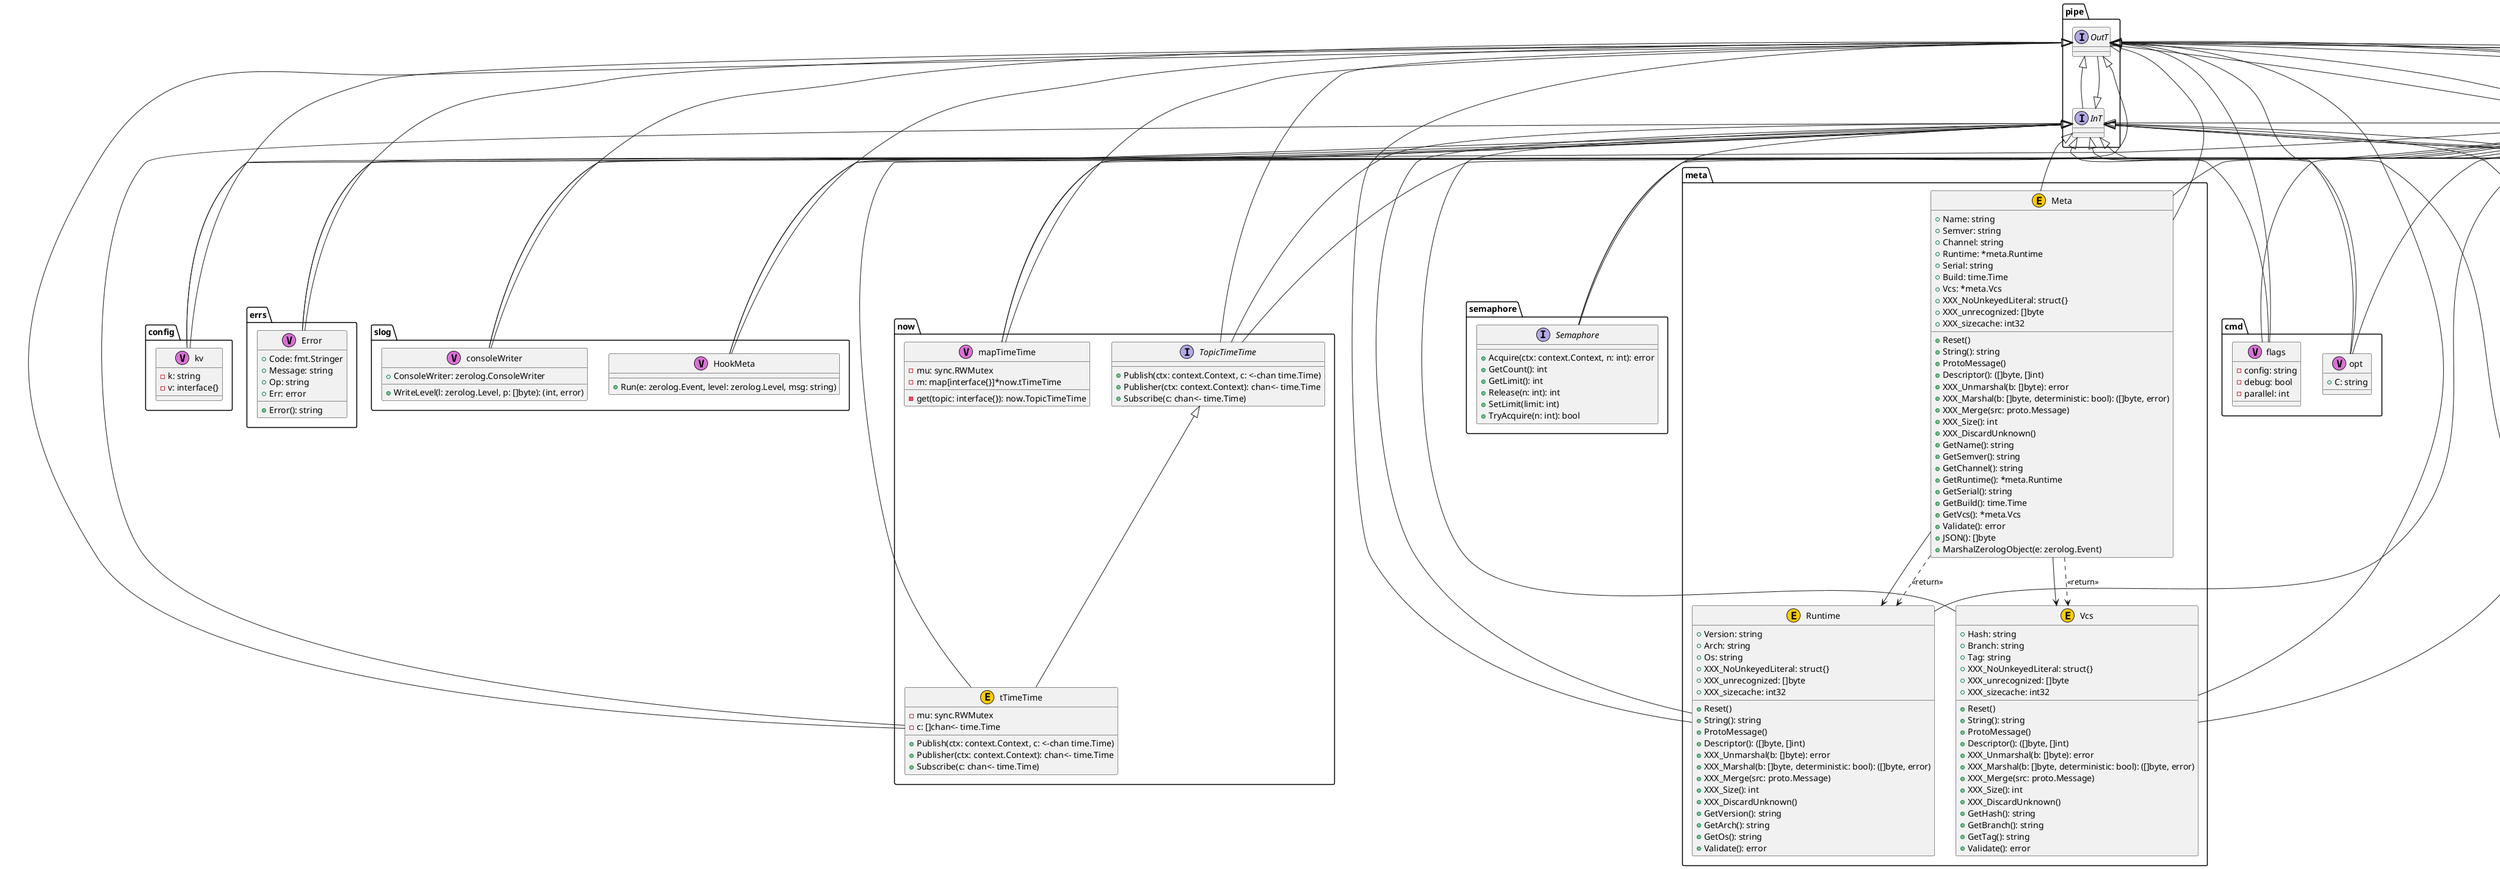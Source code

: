 @startuml

package "terminate" {
	interface "TopicStruct" as terminate.TopicStruct {
		+Publish(ctx: context.Context, c: <-chan struct{})
		+Publisher(ctx: context.Context): chan<- struct{}
		+Subscribe(c: chan<- struct{})
	}
}



package "terminate" {
	class "mapStruct" as terminate.mapStruct <<V,Orchid>> {
		-mu: sync.RWMutex
		-m: map[interface{}]*terminate.tStruct
		-get(topic: interface{}): terminate.TopicStruct
	}
}



package "terminate" {
	class "tStruct" as terminate.tStruct <<E,#FFCC00>> {
		-mu: sync.RWMutex
		-c: []chan<- struct{}
		+Publish(ctx: context.Context, c: <-chan struct{})
		+Publisher(ctx: context.Context): chan<- struct{}
		+Subscribe(c: chan<- struct{})
	}
}



package "topics" {
	interface "ChanT" as topics.ChanT
}



package "topics" {
	interface "TopicChanT" as topics.TopicChanT {
		+Publish(ctx: context.Context, c: <-chan topics.ChanT)
		+Publisher(ctx: context.Context): chan<- topics.ChanT
		+Subscribe(c: chan<- topics.ChanT)
	}
}



package "topics" {
	class "mapChanT" as topics.mapChanT <<V,Orchid>> {
		-mu: sync.RWMutex
		-m: map[interface{}]*topics.tChanT
		-get(topic: interface{}): topics.TopicChanT
	}
}



package "topics" {
	class "tChanT" as topics.tChanT <<E,#FFCC00>> {
		-mu: sync.RWMutex
		-c: []chan<- topics.ChanT
		+Publish(ctx: context.Context, c: <-chan topics.ChanT)
		+Publisher(ctx: context.Context): chan<- topics.ChanT
		+Subscribe(c: chan<- topics.ChanT)
	}
}



package "cmd" {
	class "flags" as cmd.flags <<V,Orchid>> {
		-config: string
		-debug: bool
		-parallel: int
	}
}



package "cmd" {
	class "opt" as cmd.opt <<V,Orchid>> {
		+C: string
	}
}



package "meta" {
	class "Meta" as meta.Meta <<E,#FFCC00>> {
		+Name: string
		+Semver: string
		+Channel: string
		+Runtime: *meta.Runtime
		+Serial: string
		+Build: time.Time
		+Vcs: *meta.Vcs
		+XXX_NoUnkeyedLiteral: struct{}
		+XXX_unrecognized: []byte
		+XXX_sizecache: int32
		+Reset()
		+String(): string
		+ProtoMessage()
		+Descriptor(): ([]byte, []int)
		+XXX_Unmarshal(b: []byte): error
		+XXX_Marshal(b: []byte, deterministic: bool): ([]byte, error)
		+XXX_Merge(src: proto.Message)
		+XXX_Size(): int
		+XXX_DiscardUnknown()
		+GetName(): string
		+GetSemver(): string
		+GetChannel(): string
		+GetRuntime(): *meta.Runtime
		+GetSerial(): string
		+GetBuild(): time.Time
		+GetVcs(): *meta.Vcs
		+Validate(): error
		+JSON(): []byte
		+MarshalZerologObject(e: zerolog.Event)
	}
}

	meta.Meta --> meta.Runtime
	meta.Meta --> meta.Vcs

	meta.Meta ..> meta.Runtime : <<return>> 
	meta.Meta ..> meta.Vcs : <<return>> 

package "meta" {
	class "Runtime" as meta.Runtime <<E,#FFCC00>> {
		+Version: string
		+Arch: string
		+Os: string
		+XXX_NoUnkeyedLiteral: struct{}
		+XXX_unrecognized: []byte
		+XXX_sizecache: int32
		+Reset()
		+String(): string
		+ProtoMessage()
		+Descriptor(): ([]byte, []int)
		+XXX_Unmarshal(b: []byte): error
		+XXX_Marshal(b: []byte, deterministic: bool): ([]byte, error)
		+XXX_Merge(src: proto.Message)
		+XXX_Size(): int
		+XXX_DiscardUnknown()
		+GetVersion(): string
		+GetArch(): string
		+GetOs(): string
		+Validate(): error
	}
}



package "meta" {
	class "Vcs" as meta.Vcs <<E,#FFCC00>> {
		+Hash: string
		+Branch: string
		+Tag: string
		+XXX_NoUnkeyedLiteral: struct{}
		+XXX_unrecognized: []byte
		+XXX_sizecache: int32
		+Reset()
		+String(): string
		+ProtoMessage()
		+Descriptor(): ([]byte, []int)
		+XXX_Unmarshal(b: []byte): error
		+XXX_Marshal(b: []byte, deterministic: bool): ([]byte, error)
		+XXX_Merge(src: proto.Message)
		+XXX_Size(): int
		+XXX_DiscardUnknown()
		+GetHash(): string
		+GetBranch(): string
		+GetTag(): string
		+Validate(): error
	}
}



package "semaphore" {
	interface "Semaphore" as semaphore.Semaphore {
		+Acquire(ctx: context.Context, n: int): error
		+GetCount(): int
		+GetLimit(): int
		+Release(n: int): int
		+SetLimit(limit: int)
		+TryAcquire(n: int): bool
	}
}



package "pipe" {
	interface "InT" as pipe.InT
}



package "pipe" {
	interface "OutT" as pipe.OutT
}



package "slog" {
	class "HookMeta" as slog.HookMeta <<V,Orchid>> {
		+Run(e: zerolog.Event, level: zerolog.Level, msg: string)
	}
}



package "slog" {
	class "consoleWriter" as slog.consoleWriter <<V,Orchid>> {
		+ConsoleWriter: zerolog.ConsoleWriter
		+WriteLevel(l: zerolog.Level, p: []byte): (int, error)
	}
}



package "config" {
	class "kv" as config.kv <<V,Orchid>> {
		-k: string
		-v: interface{}
	}
}



package "errs" {
	class "Error" as errs.Error <<V,Orchid>> {
		+Code: fmt.Stringer
		+Message: string
		+Op: string
		+Err: error
		+Error(): string
	}
}



package "now" {
	interface "TopicTimeTime" as now.TopicTimeTime {
		+Publish(ctx: context.Context, c: <-chan time.Time)
		+Publisher(ctx: context.Context): chan<- time.Time
		+Subscribe(c: chan<- time.Time)
	}
}



package "now" {
	class "mapTimeTime" as now.mapTimeTime <<V,Orchid>> {
		-mu: sync.RWMutex
		-m: map[interface{}]*now.tTimeTime
		-get(topic: interface{}): now.TopicTimeTime
	}
}



package "now" {
	class "tTimeTime" as now.tTimeTime <<E,#FFCC00>> {
		-mu: sync.RWMutex
		-c: []chan<- time.Time
		+Publish(ctx: context.Context, c: <-chan time.Time)
		+Publisher(ctx: context.Context): chan<- time.Time
		+Subscribe(c: chan<- time.Time)
	}
}



	terminate.TopicStruct -up-|> topics.ChanT
	terminate.TopicStruct -up-|> pipe.InT
	terminate.TopicStruct -up-|> pipe.OutT
	terminate.mapStruct -up-|> topics.ChanT
	terminate.mapStruct -up-|> pipe.InT
	terminate.mapStruct -up-|> pipe.OutT
	terminate.tStruct -up-|> terminate.TopicStruct
	terminate.tStruct -up-|> topics.ChanT
	terminate.tStruct -up-|> pipe.InT
	terminate.tStruct -up-|> pipe.OutT
	topics.ChanT -up-|> pipe.InT
	topics.ChanT -up-|> pipe.OutT
	topics.TopicChanT -up-|> topics.ChanT
	topics.TopicChanT -up-|> pipe.InT
	topics.TopicChanT -up-|> pipe.OutT
	topics.mapChanT -up-|> topics.ChanT
	topics.mapChanT -up-|> pipe.InT
	topics.mapChanT -up-|> pipe.OutT
	topics.tChanT -up-|> topics.ChanT
	topics.tChanT -up-|> topics.TopicChanT
	topics.tChanT -up-|> pipe.InT
	topics.tChanT -up-|> pipe.OutT
	cmd.flags -up-|> topics.ChanT
	cmd.flags -up-|> pipe.InT
	cmd.flags -up-|> pipe.OutT
	cmd.opt -up-|> topics.ChanT
	cmd.opt -up-|> pipe.InT
	cmd.opt -up-|> pipe.OutT
	meta.Meta -up-|> topics.ChanT
	meta.Meta -up-|> pipe.InT
	meta.Meta -up-|> pipe.OutT
	meta.Runtime -up-|> topics.ChanT
	meta.Runtime -up-|> pipe.InT
	meta.Runtime -up-|> pipe.OutT
	meta.Vcs -up-|> topics.ChanT
	meta.Vcs -up-|> pipe.InT
	meta.Vcs -up-|> pipe.OutT
	semaphore.Semaphore -up-|> topics.ChanT
	semaphore.Semaphore -up-|> pipe.InT
	semaphore.Semaphore -up-|> pipe.OutT
	pipe.InT -up-|> topics.ChanT
	pipe.InT -up-|> pipe.OutT
	pipe.OutT -up-|> topics.ChanT
	pipe.OutT -up-|> pipe.InT
	slog.HookMeta -up-|> topics.ChanT
	slog.HookMeta -up-|> pipe.InT
	slog.HookMeta -up-|> pipe.OutT
	slog.consoleWriter -up-|> topics.ChanT
	slog.consoleWriter -up-|> pipe.InT
	slog.consoleWriter -up-|> pipe.OutT
	config.kv -up-|> topics.ChanT
	config.kv -up-|> pipe.InT
	config.kv -up-|> pipe.OutT
	errs.Error -up-|> topics.ChanT
	errs.Error -up-|> pipe.InT
	errs.Error -up-|> pipe.OutT
	now.TopicTimeTime -up-|> topics.ChanT
	now.TopicTimeTime -up-|> pipe.InT
	now.TopicTimeTime -up-|> pipe.OutT
	now.mapTimeTime -up-|> topics.ChanT
	now.mapTimeTime -up-|> pipe.InT
	now.mapTimeTime -up-|> pipe.OutT
	now.tTimeTime -up-|> topics.ChanT
	now.tTimeTime -up-|> pipe.InT
	now.tTimeTime -up-|> pipe.OutT
	now.tTimeTime -up-|> now.TopicTimeTime


@enduml
